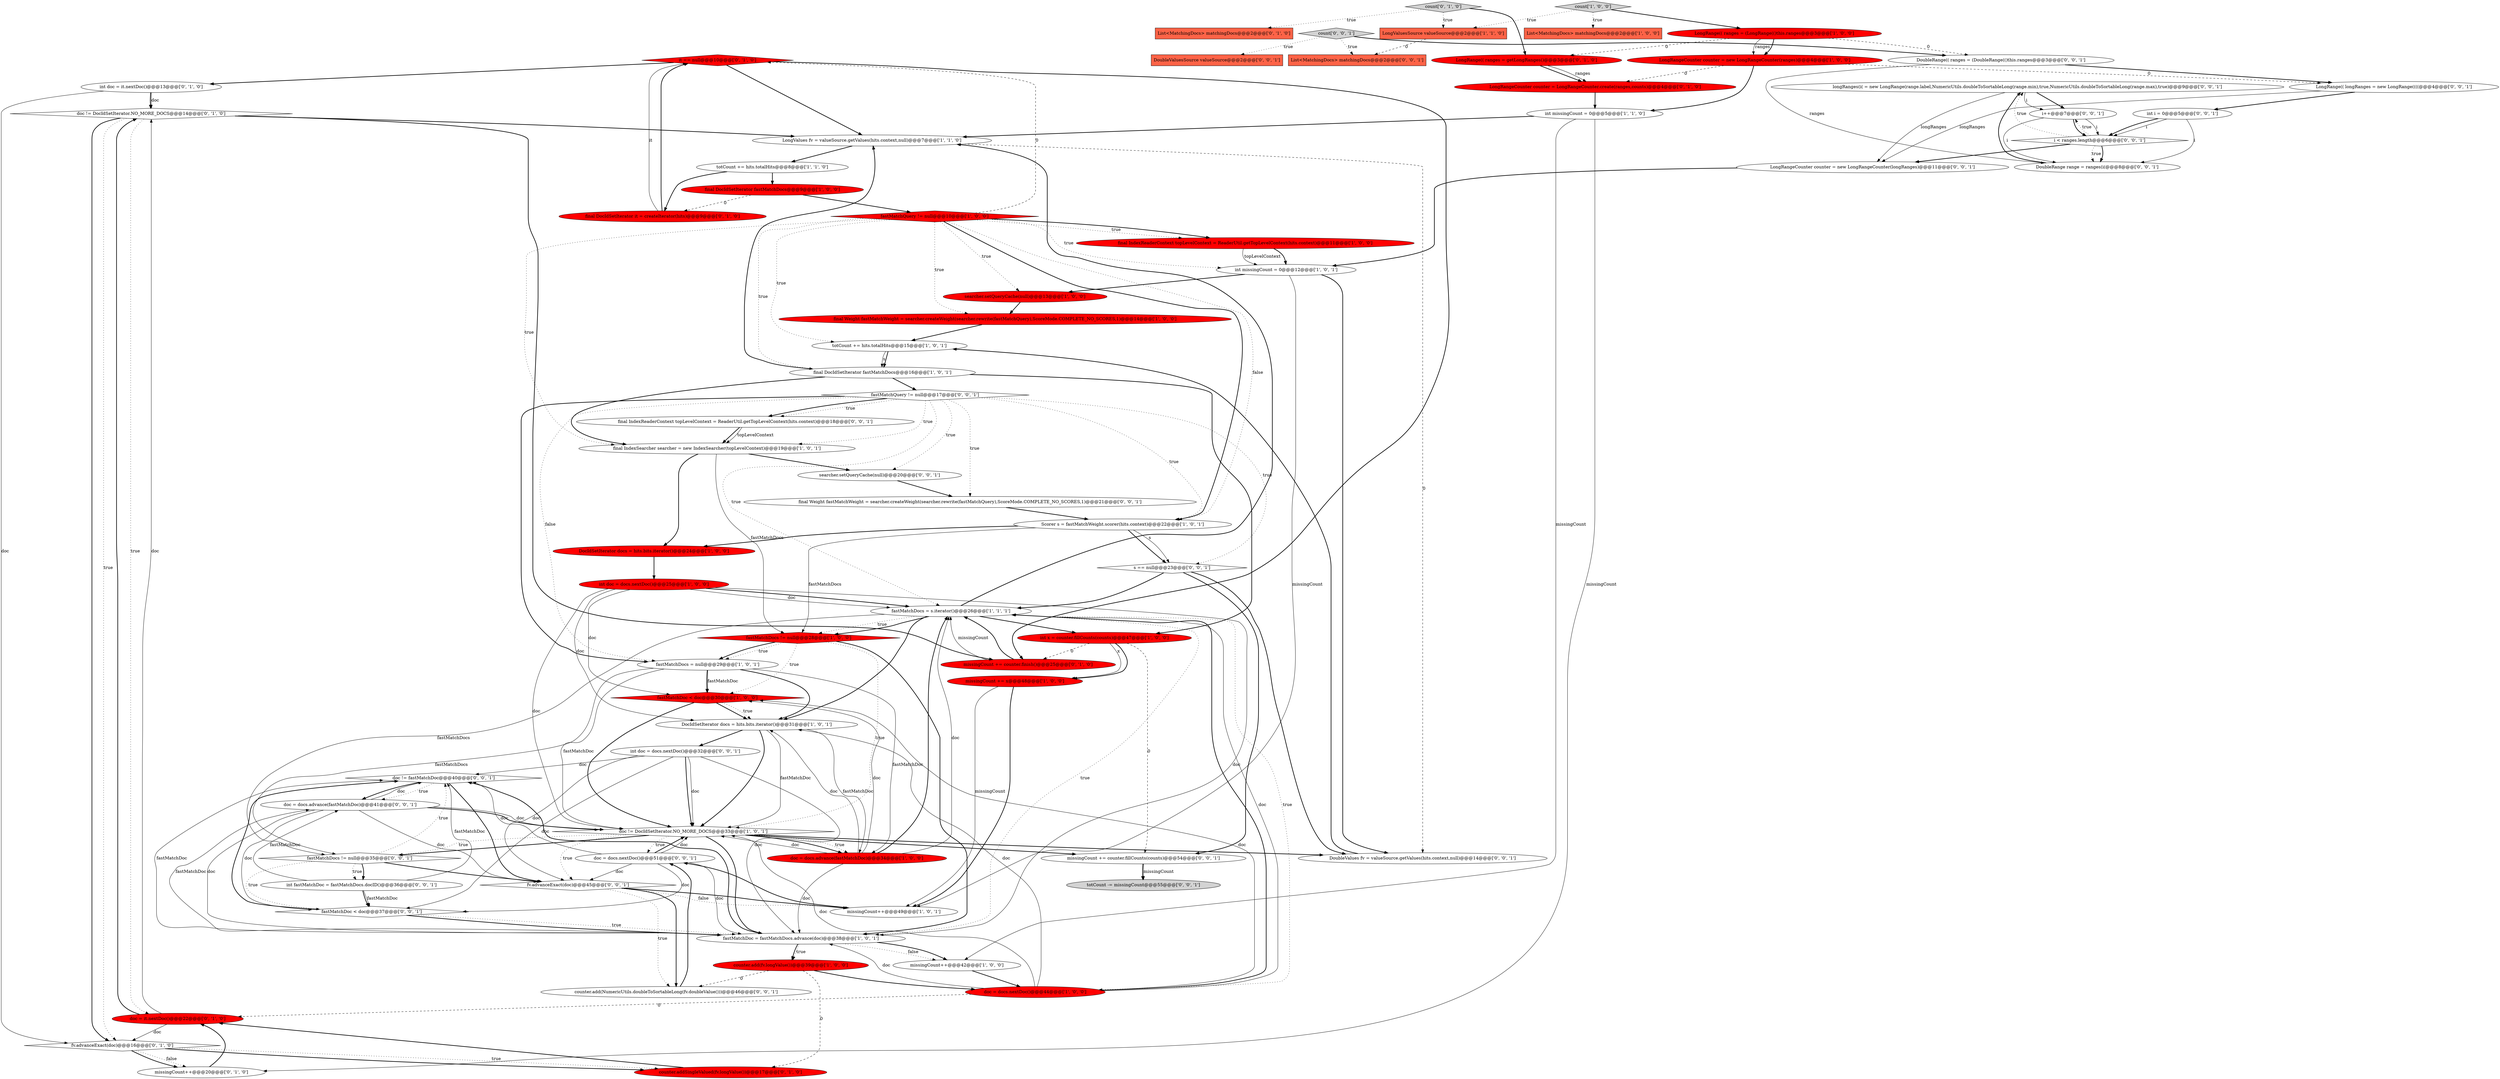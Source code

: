 digraph {
43 [style = filled, label = "it == null@@@10@@@['0', '1', '0']", fillcolor = red, shape = diamond image = "AAA1AAABBB2BBB"];
49 [style = filled, label = "i++@@@7@@@['0', '0', '1']", fillcolor = white, shape = ellipse image = "AAA0AAABBB3BBB"];
29 [style = filled, label = "fastMatchDoc < doc@@@30@@@['1', '0', '0']", fillcolor = red, shape = diamond image = "AAA1AAABBB1BBB"];
63 [style = filled, label = "doc = docs.nextDoc()@@@51@@@['0', '0', '1']", fillcolor = white, shape = ellipse image = "AAA0AAABBB3BBB"];
68 [style = filled, label = "DoubleRange range = ranges(i(@@@8@@@['0', '0', '1']", fillcolor = white, shape = ellipse image = "AAA0AAABBB3BBB"];
35 [style = filled, label = "int doc = it.nextDoc()@@@13@@@['0', '1', '0']", fillcolor = white, shape = ellipse image = "AAA0AAABBB2BBB"];
20 [style = filled, label = "missingCount += x@@@48@@@['1', '0', '0']", fillcolor = red, shape = ellipse image = "AAA1AAABBB1BBB"];
52 [style = filled, label = "count['0', '0', '1']", fillcolor = lightgray, shape = diamond image = "AAA0AAABBB3BBB"];
10 [style = filled, label = "searcher.setQueryCache(null)@@@13@@@['1', '0', '0']", fillcolor = red, shape = ellipse image = "AAA1AAABBB1BBB"];
1 [style = filled, label = "LongValues fv = valueSource.getValues(hits.context,null)@@@7@@@['1', '1', '0']", fillcolor = white, shape = ellipse image = "AAA0AAABBB1BBB"];
62 [style = filled, label = "totCount -= missingCount@@@55@@@['0', '0', '1']", fillcolor = lightgray, shape = ellipse image = "AAA0AAABBB3BBB"];
47 [style = filled, label = "longRanges(i( = new LongRange(range.label,NumericUtils.doubleToSortableLong(range.min),true,NumericUtils.doubleToSortableLong(range.max),true)@@@9@@@['0', '0', '1']", fillcolor = white, shape = ellipse image = "AAA0AAABBB3BBB"];
33 [style = filled, label = "Scorer s = fastMatchWeight.scorer(hits.context)@@@22@@@['1', '0', '1']", fillcolor = white, shape = ellipse image = "AAA0AAABBB1BBB"];
59 [style = filled, label = "LongRange(( longRanges = new LongRange((((@@@4@@@['0', '0', '1']", fillcolor = white, shape = ellipse image = "AAA0AAABBB3BBB"];
64 [style = filled, label = "int i = 0@@@5@@@['0', '0', '1']", fillcolor = white, shape = ellipse image = "AAA0AAABBB3BBB"];
3 [style = filled, label = "final DocIdSetIterator fastMatchDocs@@@16@@@['1', '0', '1']", fillcolor = white, shape = ellipse image = "AAA0AAABBB1BBB"];
30 [style = filled, label = "DocIdSetIterator docs = hits.bits.iterator()@@@31@@@['1', '0', '1']", fillcolor = white, shape = ellipse image = "AAA0AAABBB1BBB"];
55 [style = filled, label = "final Weight fastMatchWeight = searcher.createWeight(searcher.rewrite(fastMatchQuery),ScoreMode.COMPLETE_NO_SCORES,1)@@@21@@@['0', '0', '1']", fillcolor = white, shape = ellipse image = "AAA0AAABBB3BBB"];
56 [style = filled, label = "s == null@@@23@@@['0', '0', '1']", fillcolor = white, shape = diamond image = "AAA0AAABBB3BBB"];
46 [style = filled, label = "final DocIdSetIterator it = createIterator(hits)@@@9@@@['0', '1', '0']", fillcolor = red, shape = ellipse image = "AAA1AAABBB2BBB"];
23 [style = filled, label = "missingCount++@@@42@@@['1', '0', '0']", fillcolor = white, shape = ellipse image = "AAA0AAABBB1BBB"];
44 [style = filled, label = "LongRange(( ranges = getLongRanges()@@@3@@@['0', '1', '0']", fillcolor = red, shape = ellipse image = "AAA1AAABBB2BBB"];
71 [style = filled, label = "int fastMatchDoc = fastMatchDocs.docID()@@@36@@@['0', '0', '1']", fillcolor = white, shape = ellipse image = "AAA0AAABBB3BBB"];
6 [style = filled, label = "int doc = docs.nextDoc()@@@25@@@['1', '0', '0']", fillcolor = red, shape = ellipse image = "AAA1AAABBB1BBB"];
73 [style = filled, label = "fastMatchDocs != null@@@35@@@['0', '0', '1']", fillcolor = white, shape = diamond image = "AAA0AAABBB3BBB"];
42 [style = filled, label = "doc != DocIdSetIterator.NO_MORE_DOCS@@@14@@@['0', '1', '0']", fillcolor = white, shape = diamond image = "AAA0AAABBB2BBB"];
16 [style = filled, label = "int missingCount = 0@@@12@@@['1', '0', '1']", fillcolor = white, shape = ellipse image = "AAA0AAABBB1BBB"];
50 [style = filled, label = "doc = docs.advance(fastMatchDoc)@@@41@@@['0', '0', '1']", fillcolor = white, shape = ellipse image = "AAA0AAABBB3BBB"];
40 [style = filled, label = "fv.advanceExact(doc)@@@16@@@['0', '1', '0']", fillcolor = white, shape = diamond image = "AAA0AAABBB2BBB"];
54 [style = filled, label = "counter.add(NumericUtils.doubleToSortableLong(fv.doubleValue()))@@@46@@@['0', '0', '1']", fillcolor = white, shape = ellipse image = "AAA0AAABBB3BBB"];
26 [style = filled, label = "LongValuesSource valueSource@@@2@@@['1', '1', '0']", fillcolor = tomato, shape = box image = "AAA0AAABBB1BBB"];
65 [style = filled, label = "DoubleValuesSource valueSource@@@2@@@['0', '0', '1']", fillcolor = tomato, shape = box image = "AAA0AAABBB3BBB"];
37 [style = filled, label = "missingCount += counter.finish()@@@25@@@['0', '1', '0']", fillcolor = red, shape = ellipse image = "AAA1AAABBB2BBB"];
51 [style = filled, label = "missingCount += counter.fillCounts(counts)@@@54@@@['0', '0', '1']", fillcolor = white, shape = ellipse image = "AAA0AAABBB3BBB"];
69 [style = filled, label = "int doc = docs.nextDoc()@@@32@@@['0', '0', '1']", fillcolor = white, shape = ellipse image = "AAA0AAABBB3BBB"];
5 [style = filled, label = "totCount += hits.totalHits@@@8@@@['1', '1', '0']", fillcolor = white, shape = ellipse image = "AAA0AAABBB1BBB"];
57 [style = filled, label = "doc != fastMatchDoc@@@40@@@['0', '0', '1']", fillcolor = white, shape = diamond image = "AAA0AAABBB3BBB"];
67 [style = filled, label = "DoubleRange(( ranges = (DoubleRange(()this.ranges@@@3@@@['0', '0', '1']", fillcolor = white, shape = ellipse image = "AAA0AAABBB3BBB"];
74 [style = filled, label = "i < ranges.length@@@6@@@['0', '0', '1']", fillcolor = white, shape = diamond image = "AAA0AAABBB3BBB"];
58 [style = filled, label = "DoubleValues fv = valueSource.getValues(hits.context,null)@@@14@@@['0', '0', '1']", fillcolor = white, shape = ellipse image = "AAA0AAABBB3BBB"];
0 [style = filled, label = "LongRange(( ranges = (LongRange(()this.ranges@@@3@@@['1', '0', '0']", fillcolor = red, shape = ellipse image = "AAA1AAABBB1BBB"];
19 [style = filled, label = "fastMatchDocs = null@@@29@@@['1', '0', '1']", fillcolor = white, shape = ellipse image = "AAA0AAABBB1BBB"];
34 [style = filled, label = "LongRangeCounter counter = LongRangeCounter.create(ranges,counts)@@@4@@@['0', '1', '0']", fillcolor = red, shape = ellipse image = "AAA1AAABBB2BBB"];
48 [style = filled, label = "fastMatchDoc < doc@@@37@@@['0', '0', '1']", fillcolor = white, shape = diamond image = "AAA0AAABBB3BBB"];
66 [style = filled, label = "LongRangeCounter counter = new LongRangeCounter(longRanges)@@@11@@@['0', '0', '1']", fillcolor = white, shape = ellipse image = "AAA0AAABBB3BBB"];
7 [style = filled, label = "final IndexReaderContext topLevelContext = ReaderUtil.getTopLevelContext(hits.context)@@@11@@@['1', '0', '0']", fillcolor = red, shape = ellipse image = "AAA1AAABBB1BBB"];
24 [style = filled, label = "totCount += hits.totalHits@@@15@@@['1', '0', '1']", fillcolor = white, shape = ellipse image = "AAA0AAABBB1BBB"];
36 [style = filled, label = "List<MatchingDocs> matchingDocs@@@2@@@['0', '1', '0']", fillcolor = tomato, shape = box image = "AAA0AAABBB2BBB"];
13 [style = filled, label = "final DocIdSetIterator fastMatchDocs@@@9@@@['1', '0', '0']", fillcolor = red, shape = ellipse image = "AAA1AAABBB1BBB"];
32 [style = filled, label = "final IndexSearcher searcher = new IndexSearcher(topLevelContext)@@@19@@@['1', '0', '1']", fillcolor = white, shape = ellipse image = "AAA0AAABBB1BBB"];
17 [style = filled, label = "count['1', '0', '0']", fillcolor = lightgray, shape = diamond image = "AAA0AAABBB1BBB"];
2 [style = filled, label = "missingCount++@@@49@@@['1', '0', '1']", fillcolor = white, shape = ellipse image = "AAA0AAABBB1BBB"];
31 [style = filled, label = "LongRangeCounter counter = new LongRangeCounter(ranges)@@@4@@@['1', '0', '0']", fillcolor = red, shape = ellipse image = "AAA1AAABBB1BBB"];
21 [style = filled, label = "int x = counter.fillCounts(counts)@@@47@@@['1', '0', '0']", fillcolor = red, shape = ellipse image = "AAA1AAABBB1BBB"];
60 [style = filled, label = "fv.advanceExact(doc)@@@45@@@['0', '0', '1']", fillcolor = white, shape = diamond image = "AAA0AAABBB3BBB"];
8 [style = filled, label = "DocIdSetIterator docs = hits.bits.iterator()@@@24@@@['1', '0', '0']", fillcolor = red, shape = ellipse image = "AAA1AAABBB1BBB"];
61 [style = filled, label = "fastMatchQuery != null@@@17@@@['0', '0', '1']", fillcolor = white, shape = diamond image = "AAA0AAABBB3BBB"];
9 [style = filled, label = "fastMatchDoc = fastMatchDocs.advance(doc)@@@38@@@['1', '0', '1']", fillcolor = white, shape = ellipse image = "AAA0AAABBB1BBB"];
27 [style = filled, label = "doc = docs.nextDoc()@@@44@@@['1', '0', '0']", fillcolor = red, shape = ellipse image = "AAA1AAABBB1BBB"];
72 [style = filled, label = "List<MatchingDocs> matchingDocs@@@2@@@['0', '0', '1']", fillcolor = tomato, shape = box image = "AAA0AAABBB3BBB"];
12 [style = filled, label = "counter.add(fv.longValue())@@@39@@@['1', '0', '0']", fillcolor = red, shape = ellipse image = "AAA1AAABBB1BBB"];
22 [style = filled, label = "fastMatchDocs != null@@@28@@@['1', '0', '0']", fillcolor = red, shape = diamond image = "AAA1AAABBB1BBB"];
25 [style = filled, label = "fastMatchQuery != null@@@10@@@['1', '0', '0']", fillcolor = red, shape = diamond image = "AAA1AAABBB1BBB"];
39 [style = filled, label = "doc = it.nextDoc()@@@22@@@['0', '1', '0']", fillcolor = red, shape = ellipse image = "AAA1AAABBB2BBB"];
53 [style = filled, label = "final IndexReaderContext topLevelContext = ReaderUtil.getTopLevelContext(hits.context)@@@18@@@['0', '0', '1']", fillcolor = white, shape = ellipse image = "AAA0AAABBB3BBB"];
11 [style = filled, label = "int missingCount = 0@@@5@@@['1', '1', '0']", fillcolor = white, shape = ellipse image = "AAA0AAABBB1BBB"];
41 [style = filled, label = "counter.addSingleValued(fv.longValue())@@@17@@@['0', '1', '0']", fillcolor = red, shape = ellipse image = "AAA1AAABBB2BBB"];
70 [style = filled, label = "searcher.setQueryCache(null)@@@20@@@['0', '0', '1']", fillcolor = white, shape = ellipse image = "AAA0AAABBB3BBB"];
4 [style = filled, label = "fastMatchDocs = s.iterator()@@@26@@@['1', '1', '1']", fillcolor = white, shape = ellipse image = "AAA0AAABBB1BBB"];
18 [style = filled, label = "final Weight fastMatchWeight = searcher.createWeight(searcher.rewrite(fastMatchQuery),ScoreMode.COMPLETE_NO_SCORES,1)@@@14@@@['1', '0', '0']", fillcolor = red, shape = ellipse image = "AAA1AAABBB1BBB"];
14 [style = filled, label = "List<MatchingDocs> matchingDocs@@@2@@@['1', '0', '0']", fillcolor = tomato, shape = box image = "AAA0AAABBB1BBB"];
38 [style = filled, label = "count['0', '1', '0']", fillcolor = lightgray, shape = diamond image = "AAA0AAABBB2BBB"];
28 [style = filled, label = "doc = docs.advance(fastMatchDoc)@@@34@@@['1', '0', '0']", fillcolor = red, shape = ellipse image = "AAA1AAABBB1BBB"];
45 [style = filled, label = "missingCount++@@@20@@@['0', '1', '0']", fillcolor = white, shape = ellipse image = "AAA0AAABBB2BBB"];
15 [style = filled, label = "doc != DocIdSetIterator.NO_MORE_DOCS@@@33@@@['1', '0', '1']", fillcolor = white, shape = diamond image = "AAA0AAABBB1BBB"];
1->5 [style = bold, label=""];
29->15 [style = bold, label=""];
31->59 [style = dashed, label="0"];
63->15 [style = bold, label=""];
9->12 [style = dotted, label="true"];
19->29 [style = solid, label="fastMatchDoc"];
25->33 [style = bold, label=""];
38->44 [style = bold, label=""];
29->30 [style = bold, label=""];
54->63 [style = bold, label=""];
0->44 [style = dashed, label="0"];
30->15 [style = solid, label="fastMatchDoc"];
24->3 [style = solid, label="s"];
61->19 [style = bold, label=""];
6->30 [style = solid, label="doc"];
9->23 [style = dotted, label="false"];
69->15 [style = bold, label=""];
17->14 [style = dotted, label="true"];
50->9 [style = solid, label="doc"];
35->42 [style = solid, label="doc"];
8->6 [style = bold, label=""];
70->55 [style = bold, label=""];
25->43 [style = dashed, label="0"];
15->73 [style = dotted, label="true"];
71->48 [style = bold, label=""];
61->33 [style = dotted, label="true"];
21->37 [style = dashed, label="0"];
61->70 [style = dotted, label="true"];
47->49 [style = solid, label="i"];
71->50 [style = solid, label="fastMatchDoc"];
67->68 [style = solid, label="ranges"];
6->4 [style = solid, label="doc"];
25->18 [style = dotted, label="true"];
13->46 [style = dashed, label="0"];
47->49 [style = bold, label=""];
50->15 [style = solid, label="doc"];
73->48 [style = dotted, label="true"];
0->31 [style = solid, label="ranges"];
26->72 [style = dashed, label="0"];
43->35 [style = bold, label=""];
52->67 [style = bold, label=""];
48->9 [style = dotted, label="true"];
43->1 [style = bold, label=""];
53->32 [style = bold, label=""];
7->16 [style = bold, label=""];
2->63 [style = bold, label=""];
27->15 [style = solid, label="doc"];
33->56 [style = bold, label=""];
73->71 [style = bold, label=""];
42->1 [style = bold, label=""];
32->70 [style = bold, label=""];
63->60 [style = solid, label="doc"];
19->15 [style = solid, label="fastMatchDoc"];
28->9 [style = solid, label="doc"];
27->9 [style = solid, label="doc"];
73->60 [style = bold, label=""];
69->57 [style = solid, label="doc"];
9->57 [style = solid, label="fastMatchDoc"];
40->41 [style = dotted, label="true"];
13->25 [style = bold, label=""];
59->66 [style = solid, label="longRanges"];
17->26 [style = dotted, label="true"];
59->64 [style = bold, label=""];
30->69 [style = bold, label=""];
25->32 [style = dotted, label="true"];
22->29 [style = dotted, label="true"];
15->63 [style = dotted, label="true"];
22->19 [style = dotted, label="true"];
73->57 [style = dotted, label="true"];
1->58 [style = dashed, label="0"];
19->73 [style = solid, label="fastMatchDocs"];
64->74 [style = solid, label="i"];
30->28 [style = solid, label="fastMatchDoc"];
61->53 [style = dotted, label="true"];
22->9 [style = bold, label=""];
25->33 [style = dotted, label="false"];
64->74 [style = bold, label=""];
4->21 [style = bold, label=""];
57->60 [style = bold, label=""];
35->40 [style = solid, label="doc"];
25->7 [style = bold, label=""];
3->61 [style = bold, label=""];
42->40 [style = bold, label=""];
31->11 [style = bold, label=""];
69->60 [style = solid, label="doc"];
56->51 [style = bold, label=""];
56->58 [style = bold, label=""];
16->2 [style = solid, label="missingCount"];
6->4 [style = bold, label=""];
39->40 [style = solid, label="doc"];
28->30 [style = solid, label="doc"];
57->50 [style = dotted, label="true"];
20->2 [style = solid, label="missingCount"];
46->43 [style = solid, label="it"];
50->60 [style = solid, label="doc"];
11->45 [style = solid, label="missingCount"];
15->9 [style = bold, label=""];
4->22 [style = dotted, label="true"];
44->34 [style = bold, label=""];
32->22 [style = solid, label="fastMatchDocs"];
33->56 [style = solid, label="s"];
52->72 [style = dotted, label="true"];
15->60 [style = dotted, label="true"];
19->28 [style = solid, label="fastMatchDoc"];
69->15 [style = solid, label="doc"];
51->62 [style = solid, label="missingCount"];
25->10 [style = dotted, label="true"];
31->34 [style = dashed, label="0"];
6->9 [style = solid, label="doc"];
39->42 [style = bold, label=""];
33->8 [style = bold, label=""];
50->48 [style = solid, label="doc"];
24->3 [style = bold, label=""];
4->22 [style = bold, label=""];
63->48 [style = solid, label="doc"];
0->31 [style = bold, label=""];
30->15 [style = bold, label=""];
28->4 [style = solid, label="doc"];
46->43 [style = bold, label=""];
42->39 [style = dotted, label="true"];
60->54 [style = bold, label=""];
10->18 [style = bold, label=""];
71->48 [style = solid, label="fastMatchDoc"];
18->24 [style = bold, label=""];
42->37 [style = bold, label=""];
44->34 [style = solid, label="ranges"];
51->62 [style = bold, label=""];
3->1 [style = bold, label=""];
60->2 [style = bold, label=""];
22->19 [style = bold, label=""];
15->58 [style = bold, label=""];
35->42 [style = bold, label=""];
61->19 [style = dotted, label="false"];
19->29 [style = bold, label=""];
61->56 [style = dotted, label="true"];
58->24 [style = bold, label=""];
25->24 [style = dotted, label="true"];
33->22 [style = solid, label="fastMatchDocs"];
49->74 [style = solid, label="i"];
60->54 [style = dotted, label="true"];
42->40 [style = dotted, label="true"];
25->7 [style = dotted, label="true"];
12->41 [style = dashed, label="0"];
49->74 [style = bold, label=""];
74->66 [style = bold, label=""];
15->28 [style = dotted, label="true"];
74->49 [style = dotted, label="true"];
32->8 [style = bold, label=""];
27->29 [style = solid, label="doc"];
17->0 [style = bold, label=""];
12->54 [style = dashed, label="0"];
15->28 [style = bold, label=""];
27->39 [style = dashed, label="0"];
61->55 [style = dotted, label="true"];
0->67 [style = dashed, label="0"];
5->13 [style = bold, label=""];
64->68 [style = solid, label="i"];
66->16 [style = bold, label=""];
74->68 [style = bold, label=""];
3->21 [style = bold, label=""];
4->1 [style = bold, label=""];
9->12 [style = bold, label=""];
50->15 [style = bold, label=""];
6->29 [style = solid, label="doc"];
22->15 [style = dotted, label="true"];
12->27 [style = bold, label=""];
38->36 [style = dotted, label="true"];
16->58 [style = bold, label=""];
25->16 [style = dotted, label="true"];
45->39 [style = bold, label=""];
49->68 [style = solid, label="i"];
74->47 [style = dotted, label="true"];
61->4 [style = dotted, label="true"];
7->16 [style = solid, label="topLevelContext"];
23->27 [style = bold, label=""];
48->57 [style = bold, label=""];
57->50 [style = bold, label=""];
11->1 [style = bold, label=""];
16->10 [style = bold, label=""];
9->57 [style = bold, label=""];
61->32 [style = dotted, label="true"];
9->50 [style = solid, label="fastMatchDoc"];
74->68 [style = dotted, label="true"];
48->9 [style = bold, label=""];
71->57 [style = solid, label="fastMatchDoc"];
63->9 [style = solid, label="doc"];
43->37 [style = bold, label=""];
60->2 [style = dotted, label="false"];
4->73 [style = solid, label="fastMatchDocs"];
21->20 [style = solid, label="x"];
53->32 [style = solid, label="topLevelContext"];
28->29 [style = solid, label="doc"];
34->11 [style = bold, label=""];
37->4 [style = bold, label=""];
15->51 [style = bold, label=""];
37->4 [style = solid, label="missingCount"];
63->15 [style = solid, label="doc"];
20->2 [style = bold, label=""];
9->23 [style = bold, label=""];
38->26 [style = dotted, label="true"];
11->23 [style = solid, label="missingCount"];
27->4 [style = bold, label=""];
61->53 [style = bold, label=""];
56->4 [style = bold, label=""];
27->30 [style = solid, label="doc"];
6->15 [style = solid, label="doc"];
21->20 [style = bold, label=""];
4->30 [style = bold, label=""];
69->48 [style = solid, label="doc"];
63->57 [style = solid, label="doc"];
40->45 [style = dotted, label="false"];
39->42 [style = solid, label="doc"];
55->33 [style = bold, label=""];
28->15 [style = solid, label="doc"];
40->41 [style = bold, label=""];
4->27 [style = dotted, label="true"];
29->30 [style = dotted, label="true"];
68->47 [style = bold, label=""];
73->71 [style = dotted, label="true"];
27->4 [style = solid, label="doc"];
25->3 [style = dotted, label="true"];
21->51 [style = dashed, label="0"];
50->57 [style = solid, label="doc"];
52->65 [style = dotted, label="true"];
40->45 [style = bold, label=""];
41->39 [style = bold, label=""];
4->9 [style = dotted, label="true"];
3->32 [style = bold, label=""];
5->46 [style = bold, label=""];
69->9 [style = solid, label="doc"];
15->73 [style = bold, label=""];
28->4 [style = bold, label=""];
67->59 [style = bold, label=""];
19->30 [style = bold, label=""];
47->66 [style = solid, label="longRanges"];
}
